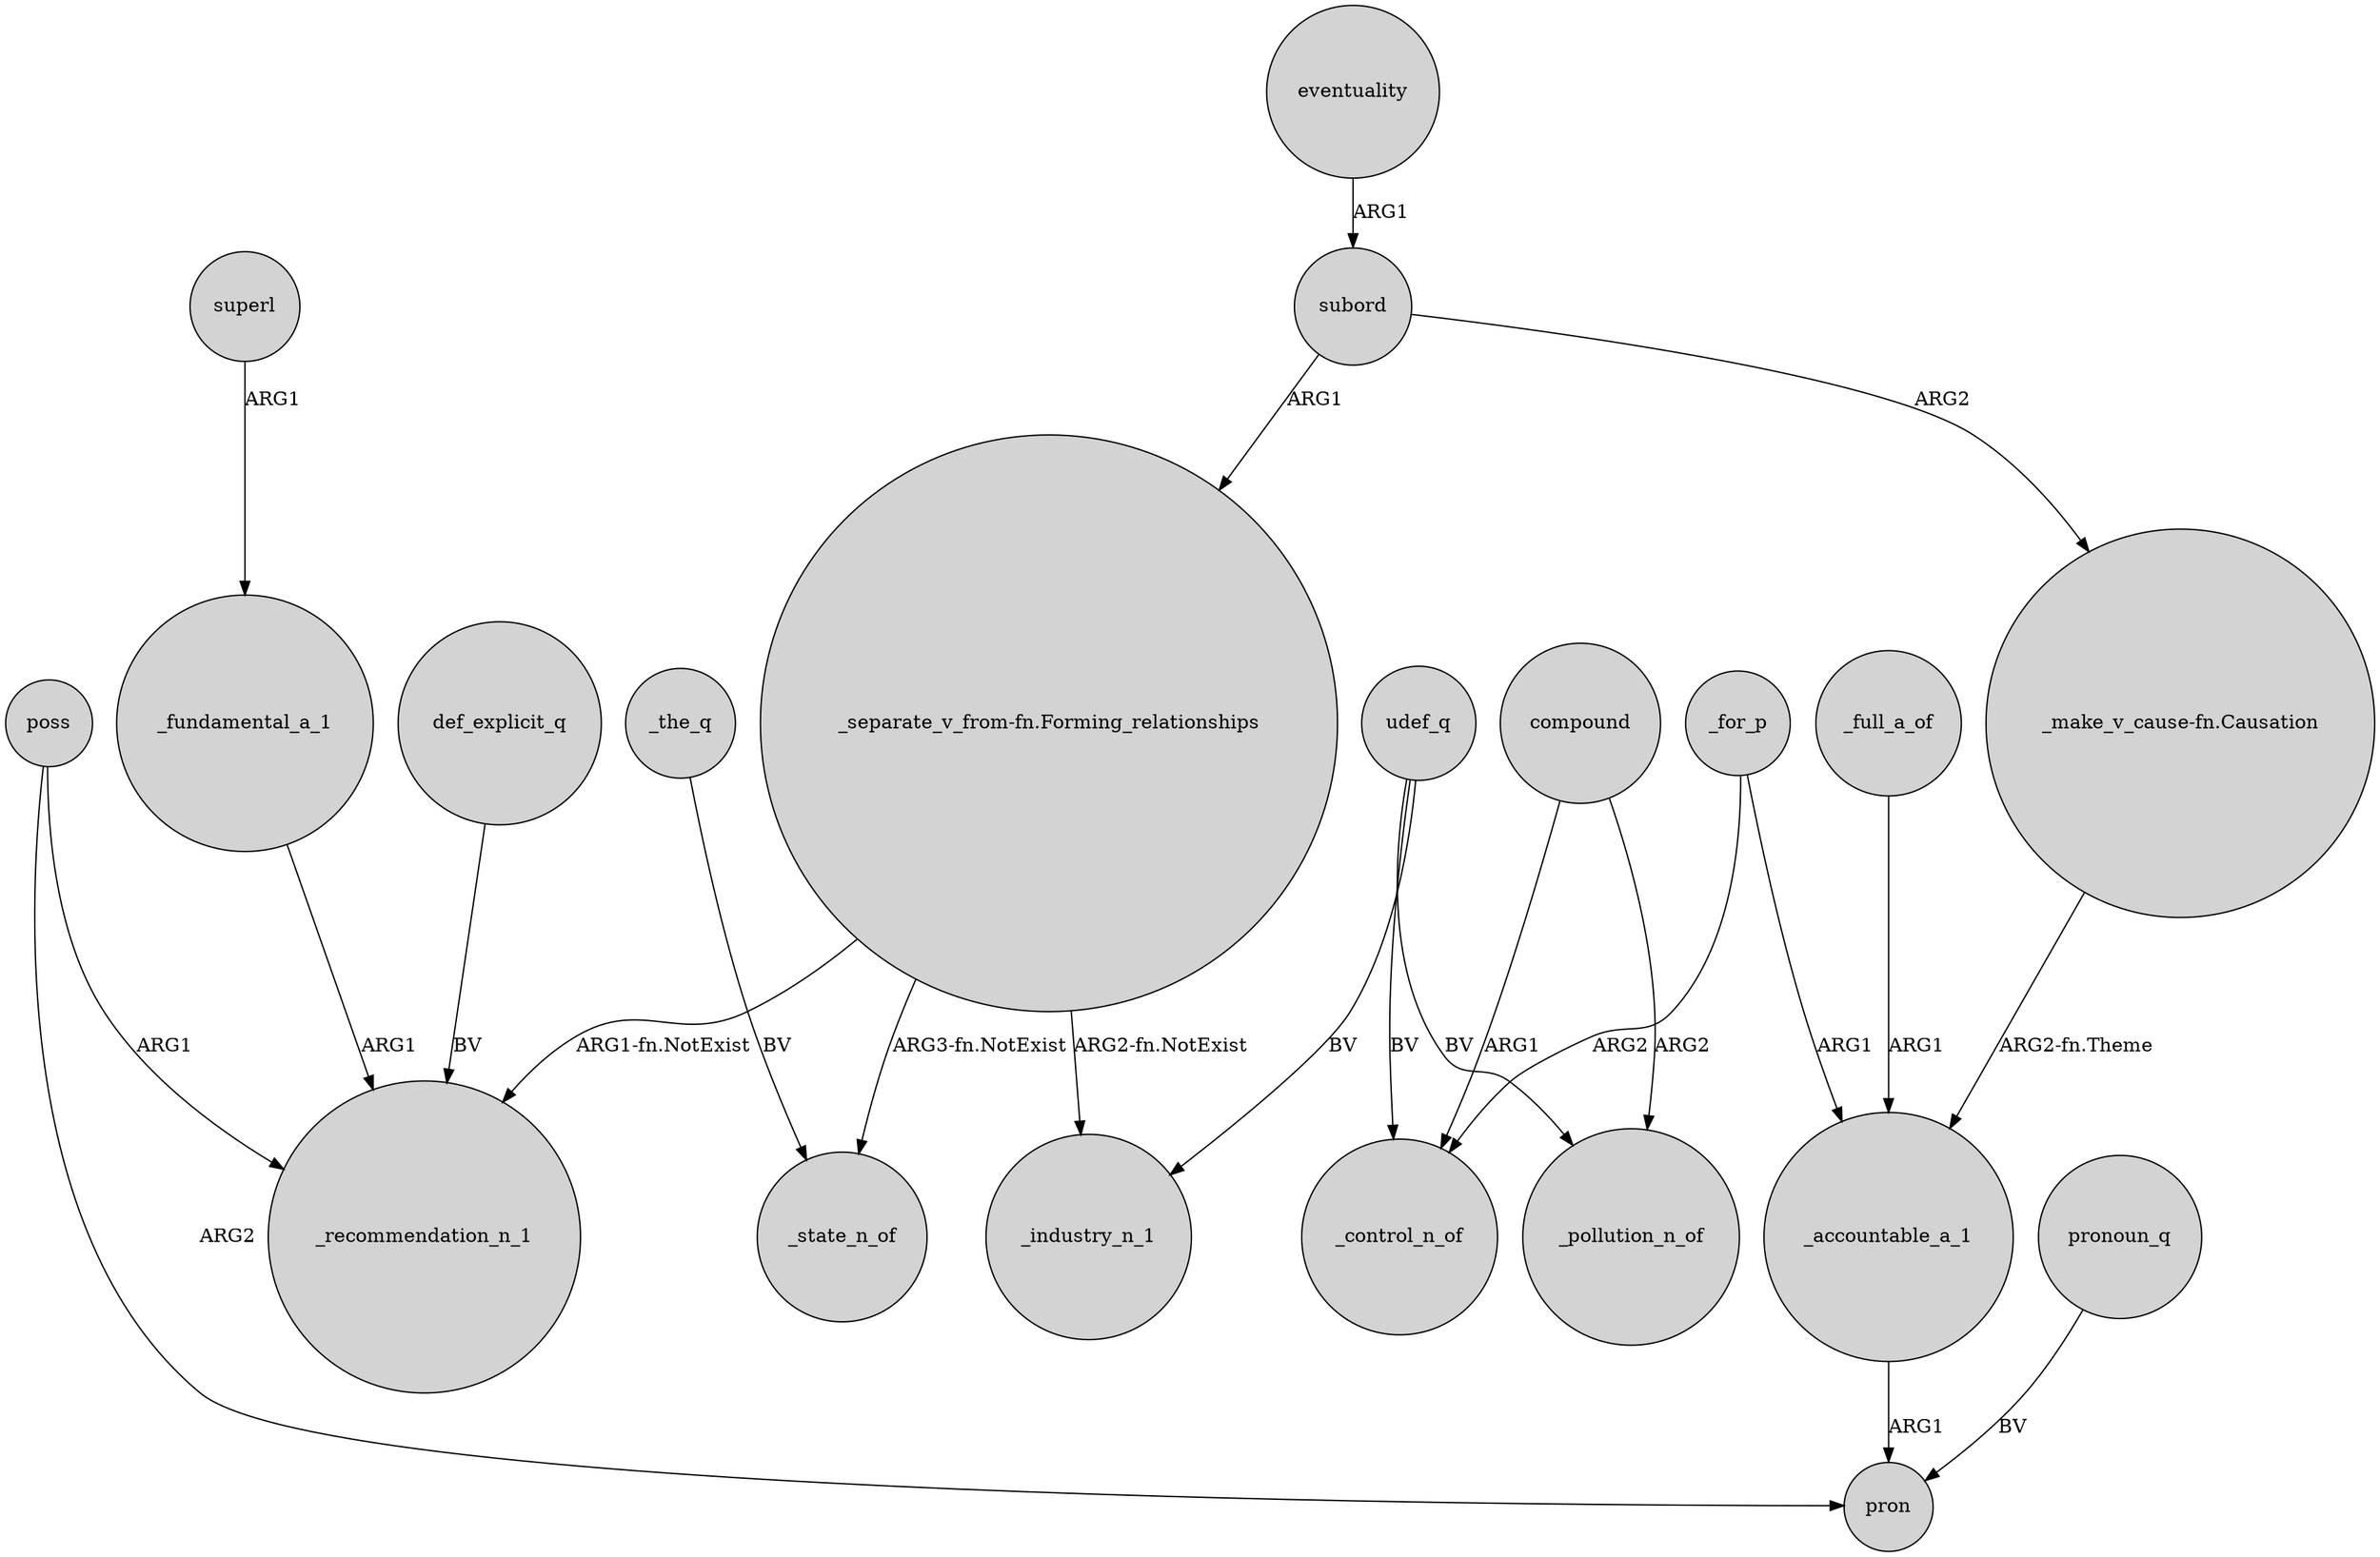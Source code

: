 digraph {
	node [shape=circle style=filled]
	poss -> _recommendation_n_1 [label=ARG1]
	_fundamental_a_1 -> _recommendation_n_1 [label=ARG1]
	poss -> pron [label=ARG2]
	_for_p -> _accountable_a_1 [label=ARG1]
	subord -> "_make_v_cause-fn.Causation" [label=ARG2]
	udef_q -> _control_n_of [label=BV]
	"_make_v_cause-fn.Causation" -> _accountable_a_1 [label="ARG2-fn.Theme"]
	subord -> "_separate_v_from-fn.Forming_relationships" [label=ARG1]
	superl -> _fundamental_a_1 [label=ARG1]
	_the_q -> _state_n_of [label=BV]
	"_separate_v_from-fn.Forming_relationships" -> _state_n_of [label="ARG3-fn.NotExist"]
	eventuality -> subord [label=ARG1]
	"_separate_v_from-fn.Forming_relationships" -> _recommendation_n_1 [label="ARG1-fn.NotExist"]
	pronoun_q -> pron [label=BV]
	compound -> _control_n_of [label=ARG1]
	udef_q -> _pollution_n_of [label=BV]
	_accountable_a_1 -> pron [label=ARG1]
	compound -> _pollution_n_of [label=ARG2]
	_for_p -> _control_n_of [label=ARG2]
	"_separate_v_from-fn.Forming_relationships" -> _industry_n_1 [label="ARG2-fn.NotExist"]
	_full_a_of -> _accountable_a_1 [label=ARG1]
	udef_q -> _industry_n_1 [label=BV]
	def_explicit_q -> _recommendation_n_1 [label=BV]
}
